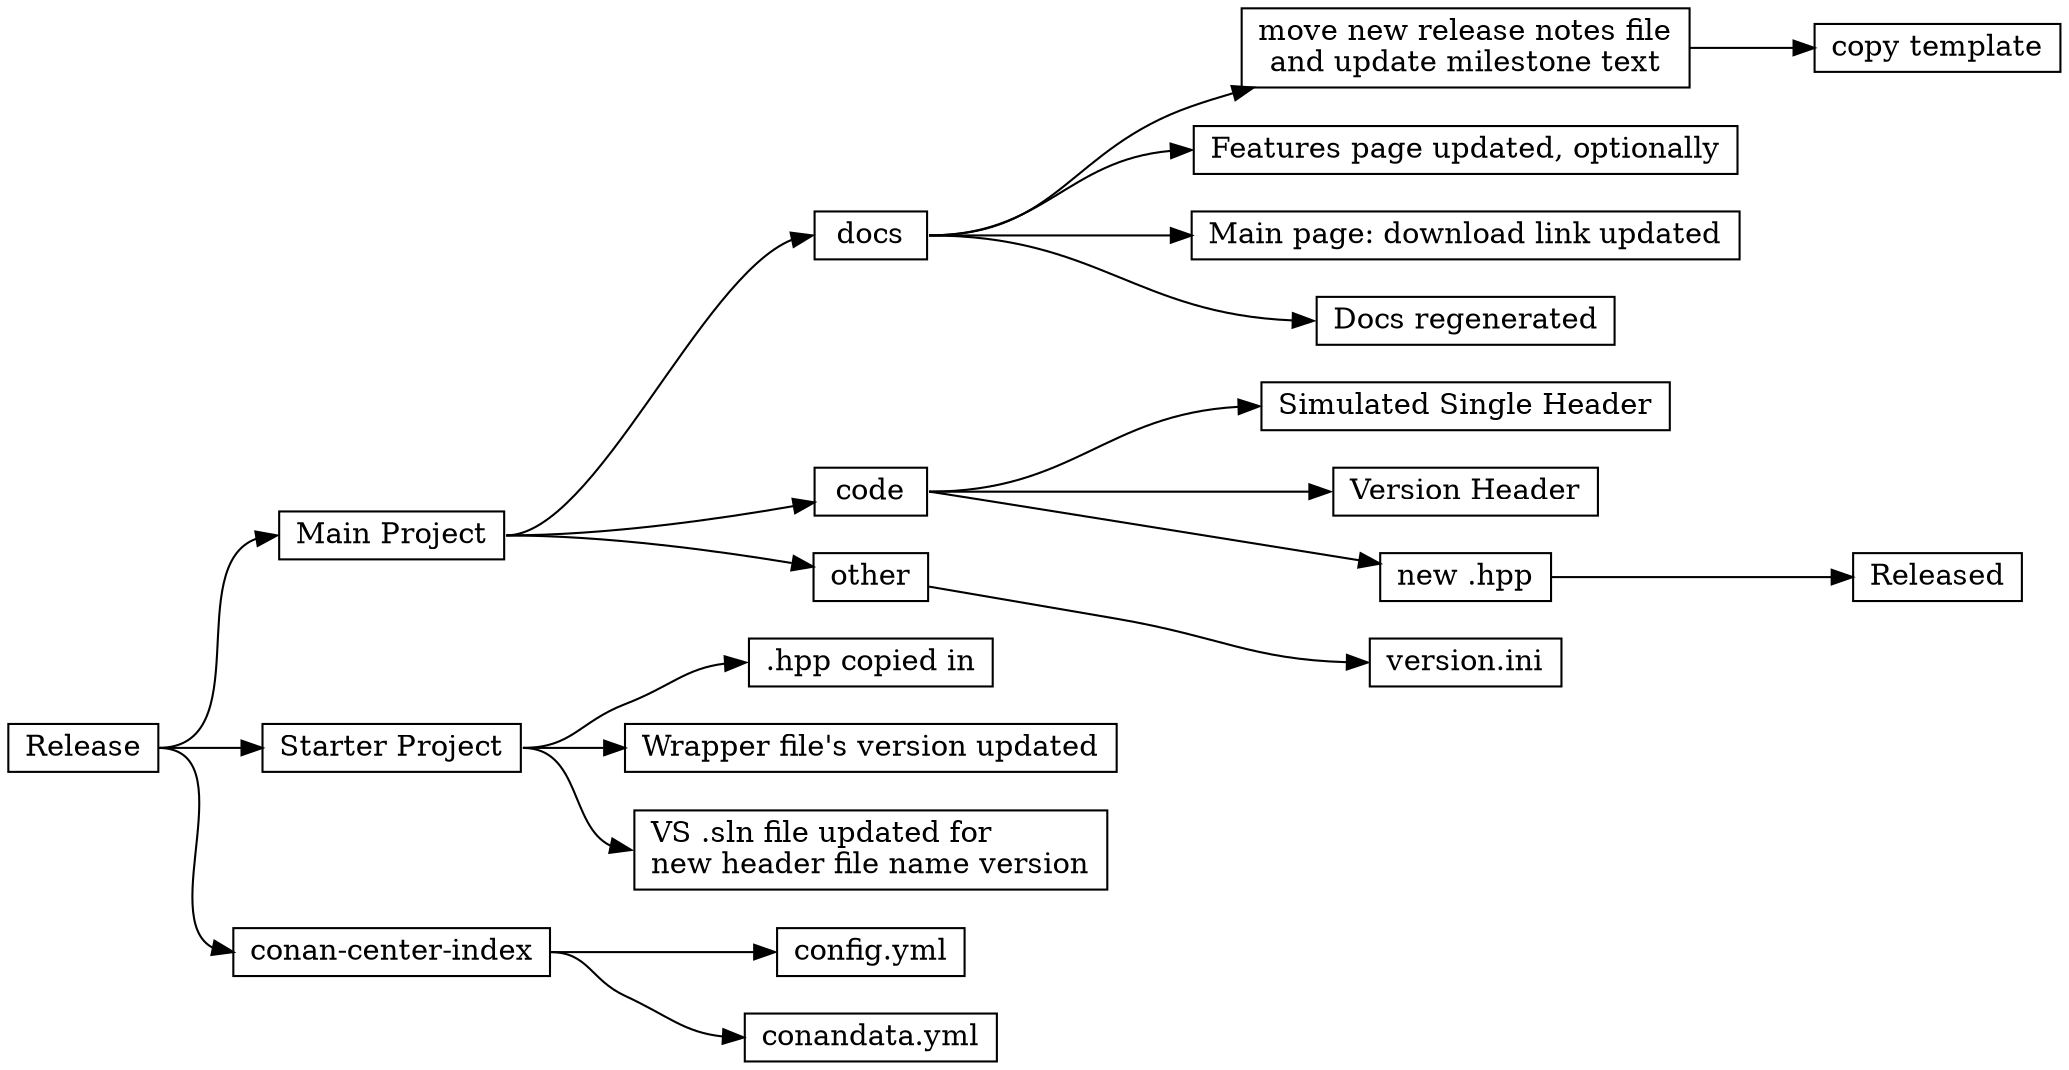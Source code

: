 digraph mdsnippets_flow {
    rankdir = "LR"
    node [fontsize = 14, shape = box, height = 0.25]
    edge [fontsize = 14]

    "Release";
    /* 1 */
    "Release": e -> "Main Project": w;
    /* 1.1 */
    "Main Project": e -> "docs": w;
    "docs": e -> "move new release notes file\land update milestone text" -> "copy template";
    "docs": e -> "Features page updated, optionally": w;
    "docs": e -> "Main page: download link updated": w;
    "docs": e -> "Docs regenerated": w;
    /* 1.2 */
    "Main Project": e -> "code";
    "code": e -> "Simulated Single Header": w;
    "code": e -> "Version Header": w;
    "code": e -> "new .hpp" -> "Released";
    /* 1.3 */
    "Main Project": e -> "other" -> "version.ini": w;
    /* 2 */
    "Release": e -> "Starter Project";
    /* 2.1 */
    "Starter Project": e -> ".hpp copied in": w;
    "Starter Project": e -> "Wrapper file's version updated": w;
    "Starter Project": e -> "VS .sln file updated for\lnew header file name version": w;
    /* 3 */
    "Release": e -> "conan-center-index": w;
    /* 3.1 */
    "conan-center-index": e -> "config.yml": w;
    "conan-center-index": e -> "conandata.yml": w;
}
